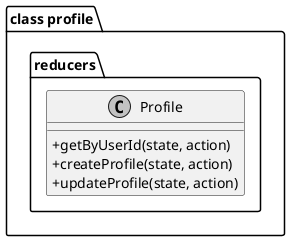 @startuml

 skinparam monochrome true
 skinparam classAttributeIconSize 0
 top to bottom direction
package "class profile.reducers"{
  
class "Profile" {
  + getByUserId(state, action)
  + createProfile(state, action)
  + updateProfile(state, action)
}
  
  
}


@enduml